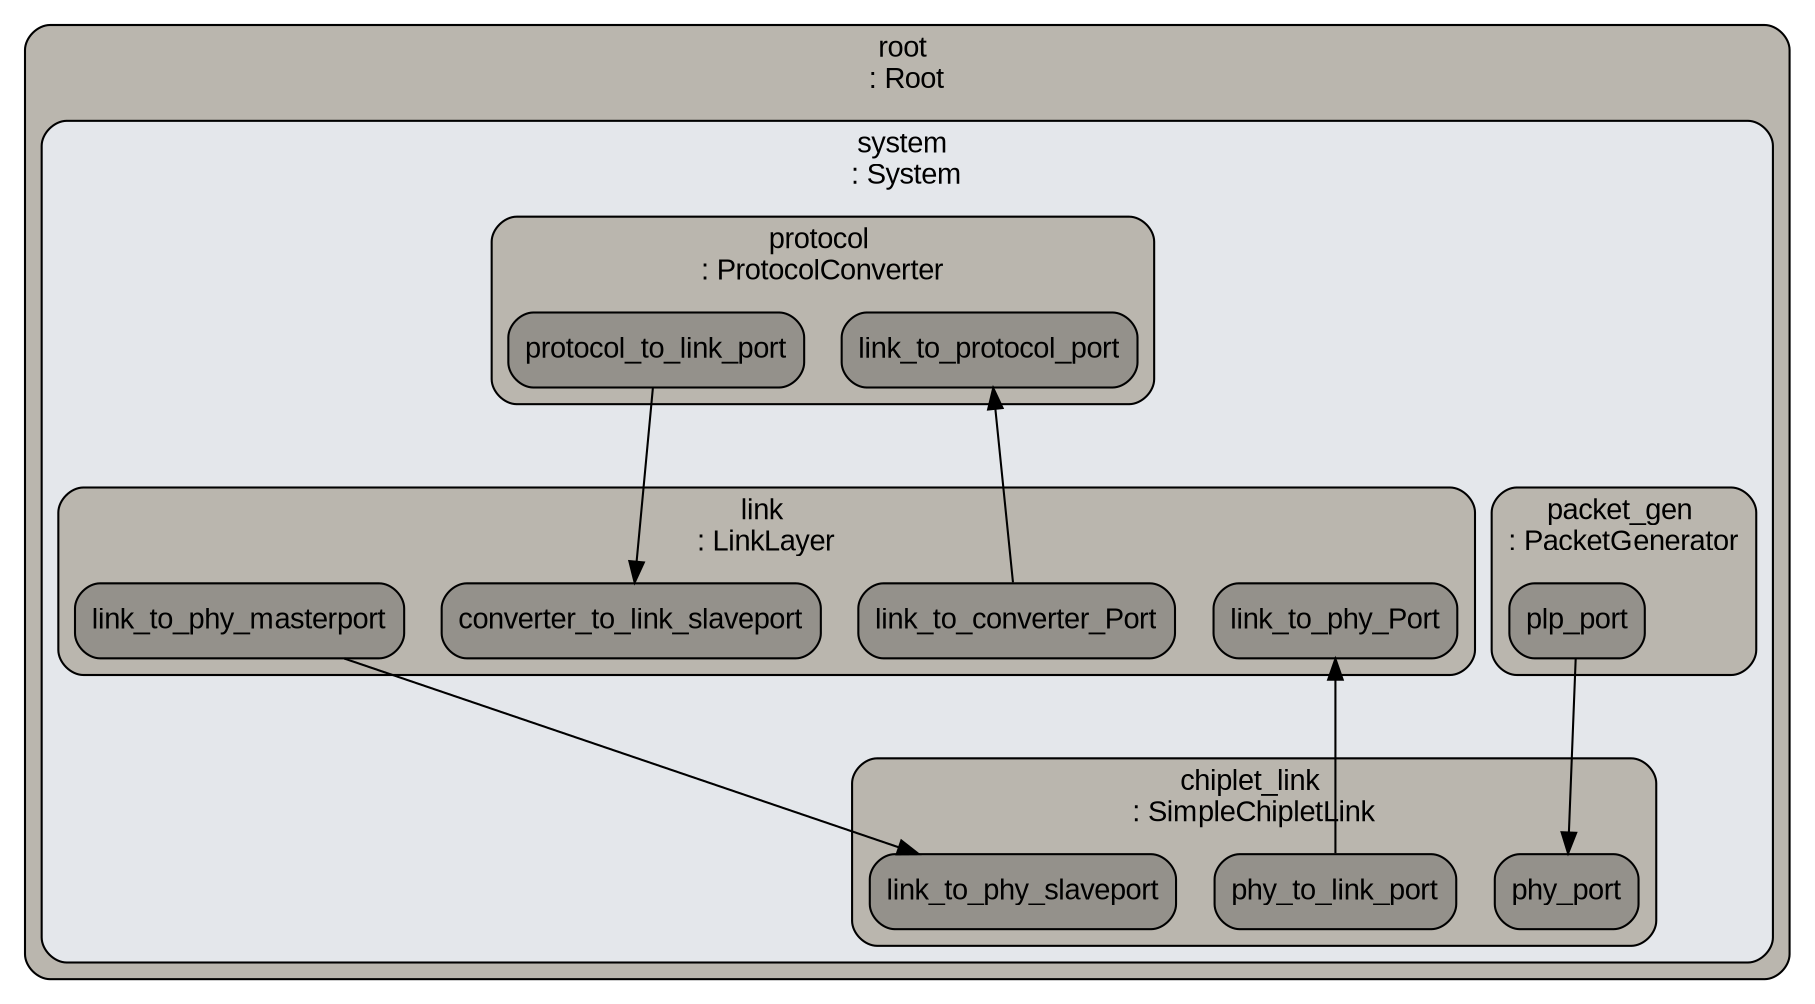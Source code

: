 digraph G {
ranksep="1.3";
subgraph cluster_root {
color="#000000";
fillcolor="#bab6ae";
fontcolor="#000000";
fontname=Arial;
fontsize=14;
label="root \n: Root";
shape=box;
style="rounded, filled";
tooltip="eventq_index&#61;0&#10;\full_system&#61;false&#10;\sim_quantum&#61;0&#10;\time_sync_enable&#61;false&#10;\time_sync_period&#61;100000000000&#10;\time_sync_spin_threshold&#61;100000000";
subgraph cluster_system {
color="#000000";
fillcolor="#e4e7eb";
fontcolor="#000000";
fontname=Arial;
fontsize=14;
label="system \n: System";
shape=box;
style="rounded, filled";
tooltip="auto_unlink_shared_backstore&#61;false&#10;\cache_line_size&#61;64&#10;\eventq_index&#61;0&#10;\exit_on_work_items&#61;false&#10;\init_param&#61;0&#10;\m5ops_base&#61;0&#10;\mem_mode&#61;atomic&#10;\mem_ranges&#61;&#10;\memories&#61;&#10;\mmap_using_noreserve&#61;false&#10;\multi_thread&#61;false&#10;\num_work_ids&#61;16&#10;\readfile&#61;&#10;\redirect_paths&#61;&#10;\shadow_rom_ranges&#61;&#10;\shared_backstore&#61;&#10;\symbolfile&#61;&#10;\thermal_components&#61;&#10;\thermal_model&#61;Null&#10;\work_begin_ckpt_count&#61;0&#10;\work_begin_cpu_id_exit&#61;-1&#10;\work_begin_exit_count&#61;0&#10;\work_cpus_ckpt_count&#61;0&#10;\work_end_ckpt_count&#61;0&#10;\work_end_exit_count&#61;0&#10;\work_item_id&#61;-1&#10;\workload&#61;system.workload";
subgraph cluster_system_workload {
color="#000000";
fillcolor="#bab6ae";
fontcolor="#000000";
fontname=Arial;
fontsize=14;
label="workload \n: StubWorkload";
shape=box;
style="rounded, filled";
tooltip="byte_order&#61;little&#10;\entry&#61;0&#10;\eventq_index&#61;0&#10;\remote_gdb_port&#61;#7000&#10;\wait_for_remote_gdb&#61;false";
}

subgraph cluster_system_dvfs_handler {
color="#000000";
fillcolor="#bab6ae";
fontcolor="#000000";
fontname=Arial;
fontsize=14;
label="dvfs_handler \n: DVFSHandler";
shape=box;
style="rounded, filled";
tooltip="domains&#61;&#10;\enable&#61;false&#10;\eventq_index&#61;0&#10;\sys_clk_domain&#61;system.clk_domain&#10;\transition_latency&#61;100000000";
}

subgraph cluster_system_clk_domain {
color="#000000";
fillcolor="#bab6ae";
fontcolor="#000000";
fontname=Arial;
fontsize=14;
label="clk_domain \n: SrcClockDomain";
shape=box;
style="rounded, filled";
tooltip="clock&#61;1000&#10;\domain_id&#61;-1&#10;\eventq_index&#61;0&#10;\init_perf_level&#61;0&#10;\voltage_domain&#61;system.clk_domain.voltage_domain";
subgraph cluster_system_clk_domain_voltage_domain {
color="#000000";
fillcolor="#9f9c95";
fontcolor="#000000";
fontname=Arial;
fontsize=14;
label="voltage_domain \n: VoltageDomain";
shape=box;
style="rounded, filled";
tooltip="eventq_index&#61;0&#10;\voltage&#61;1.0";
}

}

subgraph cluster_system_chiplet_link {
color="#000000";
fillcolor="#bab6ae";
fontcolor="#000000";
fontname=Arial;
fontsize=14;
label="chiplet_link \n: SimpleChipletLink";
shape=box;
style="rounded, filled";
tooltip="bandwidth&#61;16&#10;\baseLatency&#61;1&#10;\bitErrorRate&#61;1e-12&#10;\encodingOverhead&#61;1.0&#10;\eventq_index&#61;0&#10;\linkWidth&#61;16&#10;\protocol&#61;0&#10;\randomSeed&#61;0";
system_chiplet_link_phy_port [color="#000000", fillcolor="#94918b", fontcolor="#000000", fontname=Arial, fontsize=14, label=phy_port, shape=box, style="rounded, filled"];
system_chiplet_link_phy_to_link_port [color="#000000", fillcolor="#94918b", fontcolor="#000000", fontname=Arial, fontsize=14, label=phy_to_link_port, shape=box, style="rounded, filled"];
system_chiplet_link_link_to_phy_slaveport [color="#000000", fillcolor="#94918b", fontcolor="#000000", fontname=Arial, fontsize=14, label=link_to_phy_slaveport, shape=box, style="rounded, filled"];
}

subgraph cluster_system_packet_gen {
color="#000000";
fillcolor="#bab6ae";
fontcolor="#000000";
fontname=Arial;
fontsize=14;
label="packet_gen \n: PacketGenerator";
shape=box;
style="rounded, filled";
tooltip="Protocol&#61;1&#10;\eventq_index&#61;0&#10;\latency&#61;2&#10;\packet_num&#61;2";
system_packet_gen_plp_port [color="#000000", fillcolor="#94918b", fontcolor="#000000", fontname=Arial, fontsize=14, label=plp_port, shape=box, style="rounded, filled"];
}

subgraph cluster_system_link {
color="#000000";
fillcolor="#bab6ae";
fontcolor="#000000";
fontname=Arial;
fontsize=14;
label="link \n: LinkLayer";
shape=box;
style="rounded, filled";
tooltip="eventq_index&#61;0&#10;\to_converter_buffer_size&#61;32&#10;\to_phy_buffer_size&#61;32";
system_link_link_to_phy_Port [color="#000000", fillcolor="#94918b", fontcolor="#000000", fontname=Arial, fontsize=14, label=link_to_phy_Port, shape=box, style="rounded, filled"];
system_link_link_to_converter_Port [color="#000000", fillcolor="#94918b", fontcolor="#000000", fontname=Arial, fontsize=14, label=link_to_converter_Port, shape=box, style="rounded, filled"];
system_link_converter_to_link_slaveport [color="#000000", fillcolor="#94918b", fontcolor="#000000", fontname=Arial, fontsize=14, label=converter_to_link_slaveport, shape=box, style="rounded, filled"];
system_link_link_to_phy_masterport [color="#000000", fillcolor="#94918b", fontcolor="#000000", fontname=Arial, fontsize=14, label=link_to_phy_masterport, shape=box, style="rounded, filled"];
}

subgraph cluster_system_protocol {
color="#000000";
fillcolor="#bab6ae";
fontcolor="#000000";
fontname=Arial;
fontsize=14;
label="protocol \n: ProtocolConverter";
shape=box;
style="rounded, filled";
tooltip="eventq_index&#61;0&#10;\sourceProtocolName&#61;PCIe&#10;\targetProtocolName&#61;PCIe";
system_protocol_protocol_to_link_port [color="#000000", fillcolor="#94918b", fontcolor="#000000", fontname=Arial, fontsize=14, label=protocol_to_link_port, shape=box, style="rounded, filled"];
system_protocol_link_to_protocol_port [color="#000000", fillcolor="#94918b", fontcolor="#000000", fontname=Arial, fontsize=14, label=link_to_protocol_port, shape=box, style="rounded, filled"];
}

}

}

system_packet_gen_plp_port -> system_chiplet_link_phy_port  [dir=forward];
system_link_link_to_phy_Port -> system_chiplet_link_phy_to_link_port  [dir=back];
system_link_link_to_phy_masterport -> system_chiplet_link_link_to_phy_slaveport  [dir=forward];
system_protocol_protocol_to_link_port -> system_link_converter_to_link_slaveport  [dir=forward];
system_protocol_link_to_protocol_port -> system_link_link_to_converter_Port  [dir=back];
}
